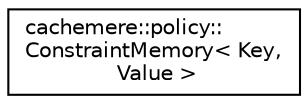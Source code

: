 digraph "Graphical Class Hierarchy"
{
 // LATEX_PDF_SIZE
  edge [fontname="Helvetica",fontsize="10",labelfontname="Helvetica",labelfontsize="10"];
  node [fontname="Helvetica",fontsize="10",shape=record];
  rankdir="LR";
  Node0 [label="cachemere::policy::\lConstraintMemory\< Key,\l Value \>",height=0.2,width=0.4,color="black", fillcolor="white", style="filled",URL="$classcachemere_1_1policy_1_1ConstraintMemory.html",tooltip="Memory constraint."];
}
